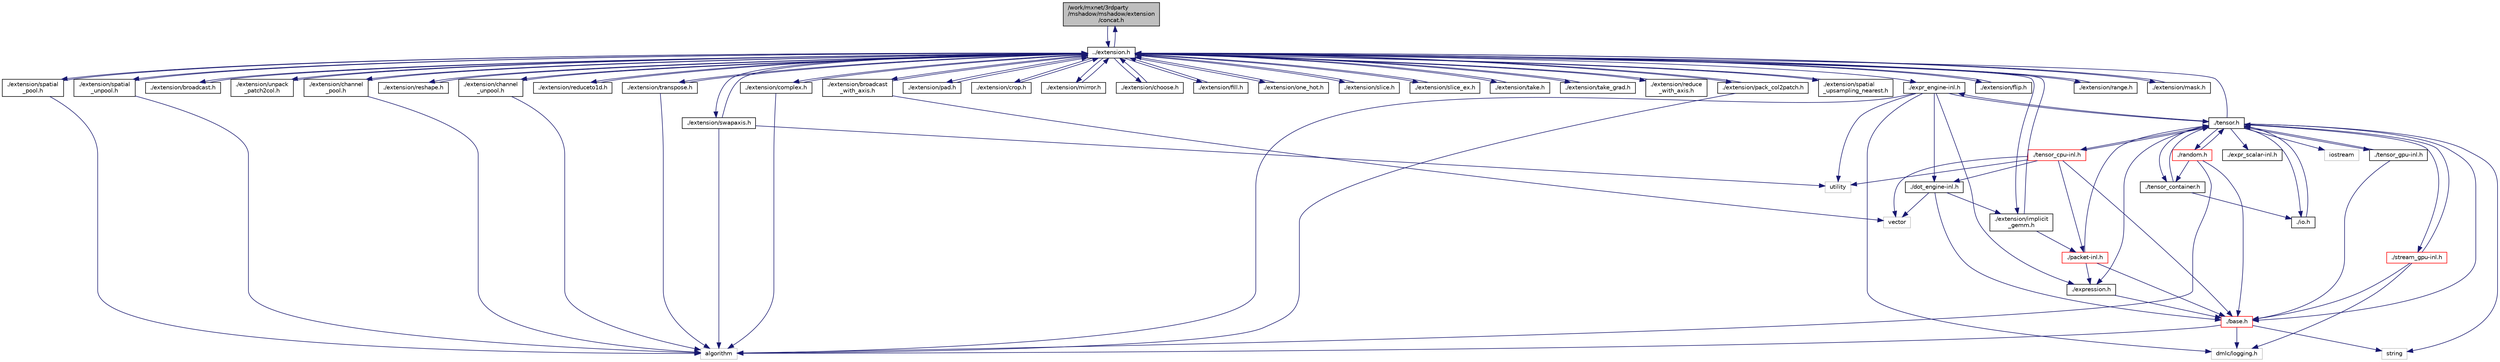 digraph "/work/mxnet/3rdparty/mshadow/mshadow/extension/concat.h"
{
 // LATEX_PDF_SIZE
  edge [fontname="Helvetica",fontsize="10",labelfontname="Helvetica",labelfontsize="10"];
  node [fontname="Helvetica",fontsize="10",shape=record];
  Node1 [label="/work/mxnet/3rdparty\l/mshadow/mshadow/extension\l/concat.h",height=0.2,width=0.4,color="black", fillcolor="grey75", style="filled", fontcolor="black",tooltip="support for concatenation"];
  Node1 -> Node2 [color="midnightblue",fontsize="10",style="solid",fontname="Helvetica"];
  Node2 [label="../extension.h",height=0.2,width=0.4,color="black", fillcolor="white", style="filled",URL="$extension_8h.html",tooltip="some extension of expressions, used to support something beyond elementwise op"];
  Node2 -> Node3 [color="midnightblue",fontsize="10",style="solid",fontname="Helvetica"];
  Node3 [label="./expr_engine-inl.h",height=0.2,width=0.4,color="black", fillcolor="white", style="filled",URL="$expr__engine-inl_8h.html",tooltip="definitions of how expressions should be evaluated"];
  Node3 -> Node4 [color="midnightblue",fontsize="10",style="solid",fontname="Helvetica"];
  Node4 [label="utility",height=0.2,width=0.4,color="grey75", fillcolor="white", style="filled",tooltip=" "];
  Node3 -> Node5 [color="midnightblue",fontsize="10",style="solid",fontname="Helvetica"];
  Node5 [label="algorithm",height=0.2,width=0.4,color="grey75", fillcolor="white", style="filled",tooltip=" "];
  Node3 -> Node6 [color="midnightblue",fontsize="10",style="solid",fontname="Helvetica"];
  Node6 [label="dmlc/logging.h",height=0.2,width=0.4,color="grey75", fillcolor="white", style="filled",tooltip=" "];
  Node3 -> Node7 [color="midnightblue",fontsize="10",style="solid",fontname="Helvetica"];
  Node7 [label="./expression.h",height=0.2,width=0.4,color="black", fillcolor="white", style="filled",URL="$expression_8h.html",tooltip="definitions of abstract expressions and expressions template"];
  Node7 -> Node8 [color="midnightblue",fontsize="10",style="solid",fontname="Helvetica"];
  Node8 [label="./base.h",height=0.2,width=0.4,color="red", fillcolor="white", style="filled",URL="$3rdparty_2mshadow_2mshadow_2base_8h.html",tooltip="definitions of base types, operators, macros functions"];
  Node8 -> Node5 [color="midnightblue",fontsize="10",style="solid",fontname="Helvetica"];
  Node8 -> Node16 [color="midnightblue",fontsize="10",style="solid",fontname="Helvetica"];
  Node16 [label="string",height=0.2,width=0.4,color="grey75", fillcolor="white", style="filled",tooltip=" "];
  Node8 -> Node6 [color="midnightblue",fontsize="10",style="solid",fontname="Helvetica"];
  Node3 -> Node30 [color="midnightblue",fontsize="10",style="solid",fontname="Helvetica"];
  Node30 [label="./tensor.h",height=0.2,width=0.4,color="black", fillcolor="white", style="filled",URL="$tensor_8h.html",tooltip="header file of tensor data structure and functions This lib requires explicit memory allocation and d..."];
  Node30 -> Node16 [color="midnightblue",fontsize="10",style="solid",fontname="Helvetica"];
  Node30 -> Node31 [color="midnightblue",fontsize="10",style="solid",fontname="Helvetica"];
  Node31 [label="iostream",height=0.2,width=0.4,color="grey75", fillcolor="white", style="filled",tooltip=" "];
  Node30 -> Node8 [color="midnightblue",fontsize="10",style="solid",fontname="Helvetica"];
  Node30 -> Node7 [color="midnightblue",fontsize="10",style="solid",fontname="Helvetica"];
  Node30 -> Node32 [color="midnightblue",fontsize="10",style="solid",fontname="Helvetica"];
  Node32 [label="./stream_gpu-inl.h",height=0.2,width=0.4,color="red", fillcolor="white", style="filled",URL="$stream__gpu-inl_8h.html",tooltip="implementation of GPU code"];
  Node32 -> Node8 [color="midnightblue",fontsize="10",style="solid",fontname="Helvetica"];
  Node32 -> Node30 [color="midnightblue",fontsize="10",style="solid",fontname="Helvetica"];
  Node32 -> Node6 [color="midnightblue",fontsize="10",style="solid",fontname="Helvetica"];
  Node30 -> Node2 [color="midnightblue",fontsize="10",style="solid",fontname="Helvetica"];
  Node30 -> Node3 [color="midnightblue",fontsize="10",style="solid",fontname="Helvetica"];
  Node30 -> Node34 [color="midnightblue",fontsize="10",style="solid",fontname="Helvetica"];
  Node34 [label="./tensor_cpu-inl.h",height=0.2,width=0.4,color="red", fillcolor="white", style="filled",URL="$tensor__cpu-inl_8h.html",tooltip="implementation of CPU host code"];
  Node34 -> Node4 [color="midnightblue",fontsize="10",style="solid",fontname="Helvetica"];
  Node34 -> Node36 [color="midnightblue",fontsize="10",style="solid",fontname="Helvetica"];
  Node36 [label="vector",height=0.2,width=0.4,color="grey75", fillcolor="white", style="filled",tooltip=" "];
  Node34 -> Node8 [color="midnightblue",fontsize="10",style="solid",fontname="Helvetica"];
  Node34 -> Node30 [color="midnightblue",fontsize="10",style="solid",fontname="Helvetica"];
  Node34 -> Node37 [color="midnightblue",fontsize="10",style="solid",fontname="Helvetica"];
  Node37 [label="./packet-inl.h",height=0.2,width=0.4,color="red", fillcolor="white", style="filled",URL="$packet-inl_8h.html",tooltip="Generic packet vectorization code."];
  Node37 -> Node8 [color="midnightblue",fontsize="10",style="solid",fontname="Helvetica"];
  Node37 -> Node30 [color="midnightblue",fontsize="10",style="solid",fontname="Helvetica"];
  Node37 -> Node7 [color="midnightblue",fontsize="10",style="solid",fontname="Helvetica"];
  Node34 -> Node42 [color="midnightblue",fontsize="10",style="solid",fontname="Helvetica"];
  Node42 [label="./dot_engine-inl.h",height=0.2,width=0.4,color="black", fillcolor="white", style="filled",URL="$dot__engine-inl_8h.html",tooltip="definitions of how Matrix Multiplications can be evaluated"];
  Node42 -> Node36 [color="midnightblue",fontsize="10",style="solid",fontname="Helvetica"];
  Node42 -> Node8 [color="midnightblue",fontsize="10",style="solid",fontname="Helvetica"];
  Node42 -> Node43 [color="midnightblue",fontsize="10",style="solid",fontname="Helvetica"];
  Node43 [label="./extension/implicit\l_gemm.h",height=0.2,width=0.4,color="black", fillcolor="white", style="filled",URL="$implicit__gemm_8h.html",tooltip="support for implicit GEMM operation"];
  Node43 -> Node2 [color="midnightblue",fontsize="10",style="solid",fontname="Helvetica"];
  Node43 -> Node37 [color="midnightblue",fontsize="10",style="solid",fontname="Helvetica"];
  Node30 -> Node44 [color="midnightblue",fontsize="10",style="solid",fontname="Helvetica"];
  Node44 [label="./tensor_gpu-inl.h",height=0.2,width=0.4,color="black", fillcolor="white", style="filled",URL="$tensor__gpu-inl_8h.html",tooltip="implementation of GPU host code"];
  Node44 -> Node8 [color="midnightblue",fontsize="10",style="solid",fontname="Helvetica"];
  Node44 -> Node30 [color="midnightblue",fontsize="10",style="solid",fontname="Helvetica"];
  Node30 -> Node45 [color="midnightblue",fontsize="10",style="solid",fontname="Helvetica"];
  Node45 [label="./io.h",height=0.2,width=0.4,color="black", fillcolor="white", style="filled",URL="$3rdparty_2mshadow_2mshadow_2io_8h.html",tooltip="definitions of I/O functions for mshadow tensor"];
  Node45 -> Node30 [color="midnightblue",fontsize="10",style="solid",fontname="Helvetica"];
  Node30 -> Node46 [color="midnightblue",fontsize="10",style="solid",fontname="Helvetica"];
  Node46 [label="./tensor_container.h",height=0.2,width=0.4,color="black", fillcolor="white", style="filled",URL="$tensor__container_8h.html",tooltip="tensor container that does memory allocation and resize like STL"];
  Node46 -> Node30 [color="midnightblue",fontsize="10",style="solid",fontname="Helvetica"];
  Node46 -> Node45 [color="midnightblue",fontsize="10",style="solid",fontname="Helvetica"];
  Node30 -> Node47 [color="midnightblue",fontsize="10",style="solid",fontname="Helvetica"];
  Node47 [label="./random.h",height=0.2,width=0.4,color="red", fillcolor="white", style="filled",URL="$random_8h.html",tooltip="Random inline functions for tensor."];
  Node47 -> Node5 [color="midnightblue",fontsize="10",style="solid",fontname="Helvetica"];
  Node47 -> Node8 [color="midnightblue",fontsize="10",style="solid",fontname="Helvetica"];
  Node47 -> Node30 [color="midnightblue",fontsize="10",style="solid",fontname="Helvetica"];
  Node47 -> Node46 [color="midnightblue",fontsize="10",style="solid",fontname="Helvetica"];
  Node30 -> Node50 [color="midnightblue",fontsize="10",style="solid",fontname="Helvetica"];
  Node50 [label="./expr_scalar-inl.h",height=0.2,width=0.4,color="black", fillcolor="white", style="filled",URL="$expr__scalar-inl_8h.html",tooltip="definitions of operators in expression with respect to scalar this file will be included several time..."];
  Node3 -> Node42 [color="midnightblue",fontsize="10",style="solid",fontname="Helvetica"];
  Node2 -> Node51 [color="midnightblue",fontsize="10",style="solid",fontname="Helvetica"];
  Node51 [label="./extension/broadcast.h",height=0.2,width=0.4,color="black", fillcolor="white", style="filled",URL="$broadcast_8h.html",tooltip="support for broadcast and repmat"];
  Node51 -> Node2 [color="midnightblue",fontsize="10",style="solid",fontname="Helvetica"];
  Node2 -> Node52 [color="midnightblue",fontsize="10",style="solid",fontname="Helvetica"];
  Node52 [label="./extension/unpack\l_patch2col.h",height=0.2,width=0.4,color="black", fillcolor="white", style="filled",URL="$unpack__patch2col_8h.html",tooltip="support for unpack"];
  Node52 -> Node2 [color="midnightblue",fontsize="10",style="solid",fontname="Helvetica"];
  Node2 -> Node53 [color="midnightblue",fontsize="10",style="solid",fontname="Helvetica"];
  Node53 [label="./extension/pack_col2patch.h",height=0.2,width=0.4,color="black", fillcolor="white", style="filled",URL="$pack__col2patch_8h.html",tooltip="support for pack"];
  Node53 -> Node5 [color="midnightblue",fontsize="10",style="solid",fontname="Helvetica"];
  Node53 -> Node2 [color="midnightblue",fontsize="10",style="solid",fontname="Helvetica"];
  Node2 -> Node54 [color="midnightblue",fontsize="10",style="solid",fontname="Helvetica"];
  Node54 [label="./extension/reshape.h",height=0.2,width=0.4,color="black", fillcolor="white", style="filled",URL="$reshape_8h.html",tooltip="support for reshape"];
  Node54 -> Node2 [color="midnightblue",fontsize="10",style="solid",fontname="Helvetica"];
  Node2 -> Node55 [color="midnightblue",fontsize="10",style="solid",fontname="Helvetica"];
  Node55 [label="./extension/swapaxis.h",height=0.2,width=0.4,color="black", fillcolor="white", style="filled",URL="$swapaxis_8h.html",tooltip="support for swapaxis"];
  Node55 -> Node5 [color="midnightblue",fontsize="10",style="solid",fontname="Helvetica"];
  Node55 -> Node4 [color="midnightblue",fontsize="10",style="solid",fontname="Helvetica"];
  Node55 -> Node2 [color="midnightblue",fontsize="10",style="solid",fontname="Helvetica"];
  Node2 -> Node56 [color="midnightblue",fontsize="10",style="solid",fontname="Helvetica"];
  Node56 [label="./extension/reduceto1d.h",height=0.2,width=0.4,color="black", fillcolor="white", style="filled",URL="$reduceto1d_8h.html",tooltip="support for sum_rows and sumall_except_dim"];
  Node56 -> Node2 [color="midnightblue",fontsize="10",style="solid",fontname="Helvetica"];
  Node2 -> Node57 [color="midnightblue",fontsize="10",style="solid",fontname="Helvetica"];
  Node57 [label="./extension/spatial\l_pool.h",height=0.2,width=0.4,color="black", fillcolor="white", style="filled",URL="$spatial__pool_8h.html",tooltip="support for spatial pooling"];
  Node57 -> Node5 [color="midnightblue",fontsize="10",style="solid",fontname="Helvetica"];
  Node57 -> Node2 [color="midnightblue",fontsize="10",style="solid",fontname="Helvetica"];
  Node2 -> Node58 [color="midnightblue",fontsize="10",style="solid",fontname="Helvetica"];
  Node58 [label="./extension/spatial\l_unpool.h",height=0.2,width=0.4,color="black", fillcolor="white", style="filled",URL="$spatial__unpool_8h.html",tooltip="support for unpool"];
  Node58 -> Node5 [color="midnightblue",fontsize="10",style="solid",fontname="Helvetica"];
  Node58 -> Node2 [color="midnightblue",fontsize="10",style="solid",fontname="Helvetica"];
  Node2 -> Node59 [color="midnightblue",fontsize="10",style="solid",fontname="Helvetica"];
  Node59 [label="./extension/channel\l_pool.h",height=0.2,width=0.4,color="black", fillcolor="white", style="filled",URL="$channel__pool_8h.html",tooltip="support for chpool"];
  Node59 -> Node5 [color="midnightblue",fontsize="10",style="solid",fontname="Helvetica"];
  Node59 -> Node2 [color="midnightblue",fontsize="10",style="solid",fontname="Helvetica"];
  Node2 -> Node60 [color="midnightblue",fontsize="10",style="solid",fontname="Helvetica"];
  Node60 [label="./extension/channel\l_unpool.h",height=0.2,width=0.4,color="black", fillcolor="white", style="filled",URL="$channel__unpool_8h.html",tooltip=" "];
  Node60 -> Node5 [color="midnightblue",fontsize="10",style="solid",fontname="Helvetica"];
  Node60 -> Node2 [color="midnightblue",fontsize="10",style="solid",fontname="Helvetica"];
  Node2 -> Node61 [color="midnightblue",fontsize="10",style="solid",fontname="Helvetica"];
  Node61 [label="./extension/pad.h",height=0.2,width=0.4,color="black", fillcolor="white", style="filled",URL="$pad_8h.html",tooltip="support for pad"];
  Node61 -> Node2 [color="midnightblue",fontsize="10",style="solid",fontname="Helvetica"];
  Node2 -> Node62 [color="midnightblue",fontsize="10",style="solid",fontname="Helvetica"];
  Node62 [label="./extension/crop.h",height=0.2,width=0.4,color="black", fillcolor="white", style="filled",URL="$crop_8h.html",tooltip="support for crop"];
  Node62 -> Node2 [color="midnightblue",fontsize="10",style="solid",fontname="Helvetica"];
  Node2 -> Node63 [color="midnightblue",fontsize="10",style="solid",fontname="Helvetica"];
  Node63 [label="./extension/mirror.h",height=0.2,width=0.4,color="black", fillcolor="white", style="filled",URL="$mirror_8h.html",tooltip="support for mirror"];
  Node63 -> Node2 [color="midnightblue",fontsize="10",style="solid",fontname="Helvetica"];
  Node2 -> Node1 [color="midnightblue",fontsize="10",style="solid",fontname="Helvetica"];
  Node2 -> Node43 [color="midnightblue",fontsize="10",style="solid",fontname="Helvetica"];
  Node2 -> Node64 [color="midnightblue",fontsize="10",style="solid",fontname="Helvetica"];
  Node64 [label="./extension/choose.h",height=0.2,width=0.4,color="black", fillcolor="white", style="filled",URL="$choose_8h.html",tooltip="support for implicit array selection operation"];
  Node64 -> Node2 [color="midnightblue",fontsize="10",style="solid",fontname="Helvetica"];
  Node2 -> Node65 [color="midnightblue",fontsize="10",style="solid",fontname="Helvetica"];
  Node65 [label="./extension/fill.h",height=0.2,width=0.4,color="black", fillcolor="white", style="filled",URL="$fill_8h.html",tooltip="support for implicit array filling operation"];
  Node65 -> Node2 [color="midnightblue",fontsize="10",style="solid",fontname="Helvetica"];
  Node2 -> Node66 [color="midnightblue",fontsize="10",style="solid",fontname="Helvetica"];
  Node66 [label="./extension/one_hot.h",height=0.2,width=0.4,color="black", fillcolor="white", style="filled",URL="$one__hot_8h.html",tooltip="Create one-hot indicator array based on the index."];
  Node66 -> Node2 [color="midnightblue",fontsize="10",style="solid",fontname="Helvetica"];
  Node2 -> Node67 [color="midnightblue",fontsize="10",style="solid",fontname="Helvetica"];
  Node67 [label="./extension/slice.h",height=0.2,width=0.4,color="black", fillcolor="white", style="filled",URL="$slice_8h.html",tooltip="support for slice a certain dimension."];
  Node67 -> Node2 [color="midnightblue",fontsize="10",style="solid",fontname="Helvetica"];
  Node2 -> Node68 [color="midnightblue",fontsize="10",style="solid",fontname="Helvetica"];
  Node68 [label="./extension/slice_ex.h",height=0.2,width=0.4,color="black", fillcolor="white", style="filled",URL="$slice__ex_8h.html",tooltip=" "];
  Node68 -> Node2 [color="midnightblue",fontsize="10",style="solid",fontname="Helvetica"];
  Node2 -> Node69 [color="midnightblue",fontsize="10",style="solid",fontname="Helvetica"];
  Node69 [label="./extension/take.h",height=0.2,width=0.4,color="black", fillcolor="white", style="filled",URL="$take_8h.html",tooltip=" "];
  Node69 -> Node2 [color="midnightblue",fontsize="10",style="solid",fontname="Helvetica"];
  Node2 -> Node70 [color="midnightblue",fontsize="10",style="solid",fontname="Helvetica"];
  Node70 [label="./extension/take_grad.h",height=0.2,width=0.4,color="black", fillcolor="white", style="filled",URL="$take__grad_8h.html",tooltip=" "];
  Node70 -> Node2 [color="midnightblue",fontsize="10",style="solid",fontname="Helvetica"];
  Node2 -> Node71 [color="midnightblue",fontsize="10",style="solid",fontname="Helvetica"];
  Node71 [label="./extension/reduce\l_with_axis.h",height=0.2,width=0.4,color="black", fillcolor="white", style="filled",URL="$reduce__with__axis_8h.html",tooltip=" "];
  Node71 -> Node2 [color="midnightblue",fontsize="10",style="solid",fontname="Helvetica"];
  Node2 -> Node72 [color="midnightblue",fontsize="10",style="solid",fontname="Helvetica"];
  Node72 [label="./extension/broadcast\l_with_axis.h",height=0.2,width=0.4,color="black", fillcolor="white", style="filled",URL="$broadcast__with__axis_8h.html",tooltip=" "];
  Node72 -> Node36 [color="midnightblue",fontsize="10",style="solid",fontname="Helvetica"];
  Node72 -> Node2 [color="midnightblue",fontsize="10",style="solid",fontname="Helvetica"];
  Node2 -> Node73 [color="midnightblue",fontsize="10",style="solid",fontname="Helvetica"];
  Node73 [label="./extension/spatial\l_upsampling_nearest.h",height=0.2,width=0.4,color="black", fillcolor="white", style="filled",URL="$spatial__upsampling__nearest_8h.html",tooltip=" "];
  Node73 -> Node2 [color="midnightblue",fontsize="10",style="solid",fontname="Helvetica"];
  Node2 -> Node74 [color="midnightblue",fontsize="10",style="solid",fontname="Helvetica"];
  Node74 [label="./extension/transpose.h",height=0.2,width=0.4,color="black", fillcolor="white", style="filled",URL="$transpose_8h.html",tooltip="support for transpose"];
  Node74 -> Node5 [color="midnightblue",fontsize="10",style="solid",fontname="Helvetica"];
  Node74 -> Node2 [color="midnightblue",fontsize="10",style="solid",fontname="Helvetica"];
  Node2 -> Node75 [color="midnightblue",fontsize="10",style="solid",fontname="Helvetica"];
  Node75 [label="./extension/flip.h",height=0.2,width=0.4,color="black", fillcolor="white", style="filled",URL="$flip_8h.html",tooltip="support for flip a certain dimension."];
  Node75 -> Node2 [color="midnightblue",fontsize="10",style="solid",fontname="Helvetica"];
  Node2 -> Node76 [color="midnightblue",fontsize="10",style="solid",fontname="Helvetica"];
  Node76 [label="./extension/complex.h",height=0.2,width=0.4,color="black", fillcolor="white", style="filled",URL="$complex_8h.html",tooltip="support for complex operations"];
  Node76 -> Node5 [color="midnightblue",fontsize="10",style="solid",fontname="Helvetica"];
  Node76 -> Node2 [color="midnightblue",fontsize="10",style="solid",fontname="Helvetica"];
  Node2 -> Node77 [color="midnightblue",fontsize="10",style="solid",fontname="Helvetica"];
  Node77 [label="./extension/range.h",height=0.2,width=0.4,color="black", fillcolor="white", style="filled",URL="$range_8h.html",tooltip="support generating a range vector"];
  Node77 -> Node2 [color="midnightblue",fontsize="10",style="solid",fontname="Helvetica"];
  Node2 -> Node78 [color="midnightblue",fontsize="10",style="solid",fontname="Helvetica"];
  Node78 [label="./extension/mask.h",height=0.2,width=0.4,color="black", fillcolor="white", style="filled",URL="$mask_8h.html",tooltip=" "];
  Node78 -> Node2 [color="midnightblue",fontsize="10",style="solid",fontname="Helvetica"];
}
